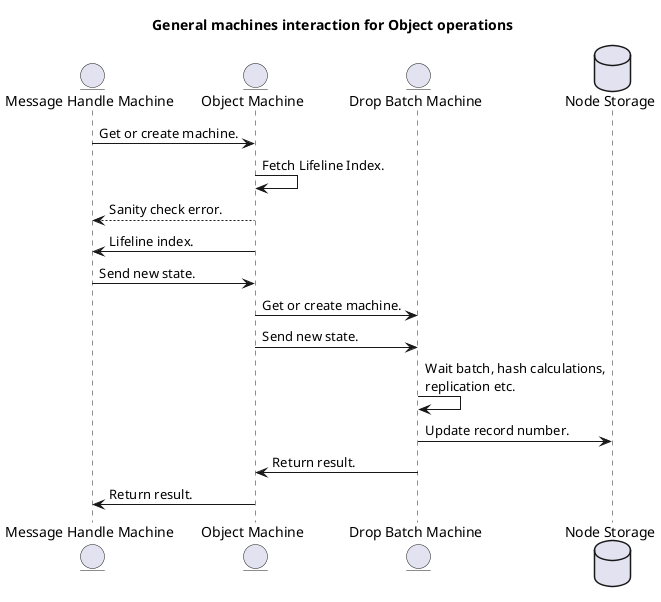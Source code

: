 @startuml

title "General machines interaction for Object operations"

entity "Message Handle Machine" as m
entity "Object Machine" as o
entity "Drop Batch Machine" as d
database "Node Storage" as db

m -> o : Get or create machine.
o -> o : Fetch Lifeline Index.
o --> m : Sanity check error.
o -> m : Lifeline index.
m -> o : Send new state.
o -> d : Get or create machine.
o -> d : Send new state.
d -> d : Wait batch, hash calculations,\nreplication etc.
d -> db : Update record number.
d -> o : Return result.
o -> m : Return result.

@enduml
